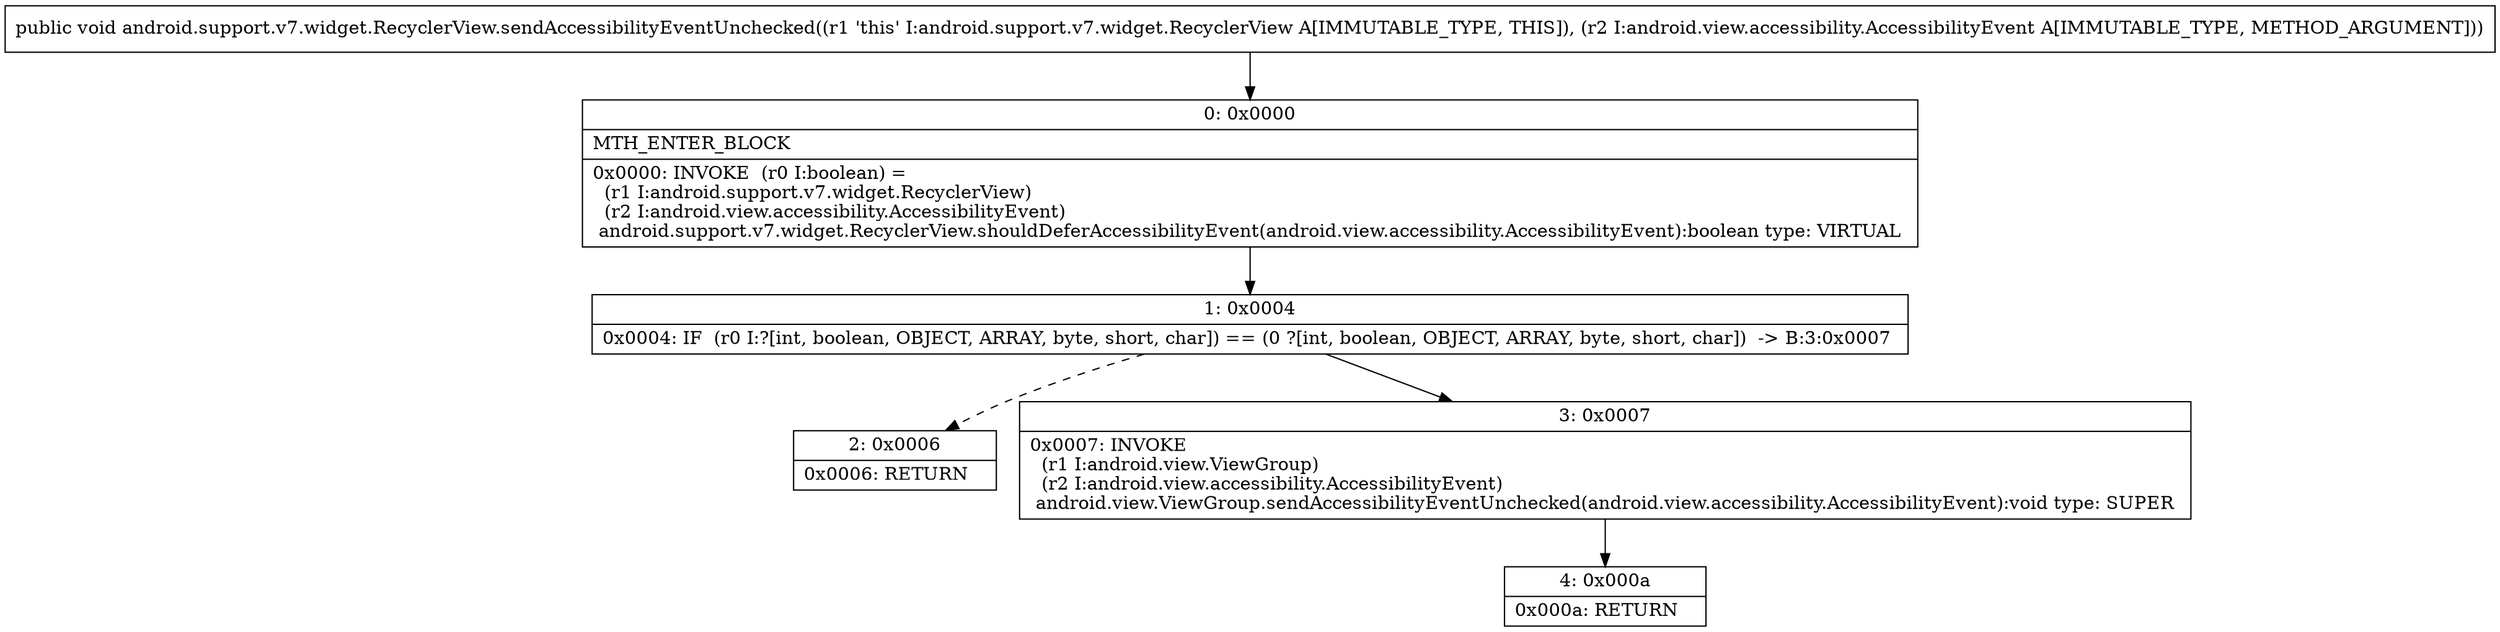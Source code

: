 digraph "CFG forandroid.support.v7.widget.RecyclerView.sendAccessibilityEventUnchecked(Landroid\/view\/accessibility\/AccessibilityEvent;)V" {
Node_0 [shape=record,label="{0\:\ 0x0000|MTH_ENTER_BLOCK\l|0x0000: INVOKE  (r0 I:boolean) = \l  (r1 I:android.support.v7.widget.RecyclerView)\l  (r2 I:android.view.accessibility.AccessibilityEvent)\l android.support.v7.widget.RecyclerView.shouldDeferAccessibilityEvent(android.view.accessibility.AccessibilityEvent):boolean type: VIRTUAL \l}"];
Node_1 [shape=record,label="{1\:\ 0x0004|0x0004: IF  (r0 I:?[int, boolean, OBJECT, ARRAY, byte, short, char]) == (0 ?[int, boolean, OBJECT, ARRAY, byte, short, char])  \-\> B:3:0x0007 \l}"];
Node_2 [shape=record,label="{2\:\ 0x0006|0x0006: RETURN   \l}"];
Node_3 [shape=record,label="{3\:\ 0x0007|0x0007: INVOKE  \l  (r1 I:android.view.ViewGroup)\l  (r2 I:android.view.accessibility.AccessibilityEvent)\l android.view.ViewGroup.sendAccessibilityEventUnchecked(android.view.accessibility.AccessibilityEvent):void type: SUPER \l}"];
Node_4 [shape=record,label="{4\:\ 0x000a|0x000a: RETURN   \l}"];
MethodNode[shape=record,label="{public void android.support.v7.widget.RecyclerView.sendAccessibilityEventUnchecked((r1 'this' I:android.support.v7.widget.RecyclerView A[IMMUTABLE_TYPE, THIS]), (r2 I:android.view.accessibility.AccessibilityEvent A[IMMUTABLE_TYPE, METHOD_ARGUMENT])) }"];
MethodNode -> Node_0;
Node_0 -> Node_1;
Node_1 -> Node_2[style=dashed];
Node_1 -> Node_3;
Node_3 -> Node_4;
}

